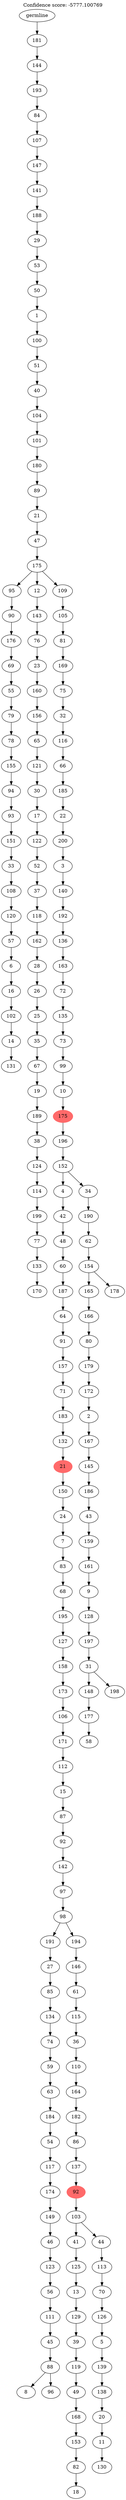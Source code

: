 digraph g {
	"202" -> "203";
	"203" [label="131"];
	"201" -> "202";
	"202" [label="14"];
	"200" -> "201";
	"201" [label="102"];
	"199" -> "200";
	"200" [label="16"];
	"198" -> "199";
	"199" [label="6"];
	"197" -> "198";
	"198" [label="57"];
	"196" -> "197";
	"197" [label="120"];
	"195" -> "196";
	"196" [label="108"];
	"194" -> "195";
	"195" [label="33"];
	"193" -> "194";
	"194" [label="151"];
	"192" -> "193";
	"193" [label="93"];
	"191" -> "192";
	"192" [label="94"];
	"190" -> "191";
	"191" [label="155"];
	"189" -> "190";
	"190" [label="78"];
	"188" -> "189";
	"189" [label="79"];
	"187" -> "188";
	"188" [label="55"];
	"186" -> "187";
	"187" [label="69"];
	"185" -> "186";
	"186" [label="176"];
	"184" -> "185";
	"185" [label="90"];
	"182" -> "183";
	"183" [label="170"];
	"181" -> "182";
	"182" [label="133"];
	"180" -> "181";
	"181" [label="77"];
	"179" -> "180";
	"180" [label="199"];
	"178" -> "179";
	"179" [label="114"];
	"177" -> "178";
	"178" [label="124"];
	"176" -> "177";
	"177" [label="38"];
	"175" -> "176";
	"176" [label="189"];
	"174" -> "175";
	"175" [label="19"];
	"173" -> "174";
	"174" [label="67"];
	"172" -> "173";
	"173" [label="35"];
	"171" -> "172";
	"172" [label="25"];
	"170" -> "171";
	"171" [label="26"];
	"169" -> "170";
	"170" [label="28"];
	"168" -> "169";
	"169" [label="162"];
	"167" -> "168";
	"168" [label="118"];
	"166" -> "167";
	"167" [label="37"];
	"165" -> "166";
	"166" [label="52"];
	"164" -> "165";
	"165" [label="122"];
	"163" -> "164";
	"164" [label="17"];
	"162" -> "163";
	"163" [label="30"];
	"161" -> "162";
	"162" [label="121"];
	"160" -> "161";
	"161" [label="65"];
	"159" -> "160";
	"160" [label="156"];
	"158" -> "159";
	"159" [label="160"];
	"157" -> "158";
	"158" [label="23"];
	"156" -> "157";
	"157" [label="76"];
	"155" -> "156";
	"156" [label="143"];
	"152" -> "153";
	"153" [label="8"];
	"152" -> "154";
	"154" [label="96"];
	"151" -> "152";
	"152" [label="88"];
	"150" -> "151";
	"151" [label="45"];
	"149" -> "150";
	"150" [label="111"];
	"148" -> "149";
	"149" [label="56"];
	"147" -> "148";
	"148" [label="123"];
	"146" -> "147";
	"147" [label="46"];
	"145" -> "146";
	"146" [label="149"];
	"144" -> "145";
	"145" [label="174"];
	"143" -> "144";
	"144" [label="117"];
	"142" -> "143";
	"143" [label="54"];
	"141" -> "142";
	"142" [label="184"];
	"140" -> "141";
	"141" [label="63"];
	"139" -> "140";
	"140" [label="59"];
	"138" -> "139";
	"139" [label="74"];
	"137" -> "138";
	"138" [label="134"];
	"136" -> "137";
	"137" [label="85"];
	"135" -> "136";
	"136" [label="27"];
	"133" -> "134";
	"134" [label="18"];
	"132" -> "133";
	"133" [label="82"];
	"131" -> "132";
	"132" [label="153"];
	"130" -> "131";
	"131" [label="168"];
	"129" -> "130";
	"130" [label="49"];
	"128" -> "129";
	"129" [label="119"];
	"127" -> "128";
	"128" [label="39"];
	"126" -> "127";
	"127" [label="129"];
	"125" -> "126";
	"126" [label="13"];
	"124" -> "125";
	"125" [label="125"];
	"122" -> "123";
	"123" [label="130"];
	"121" -> "122";
	"122" [label="11"];
	"120" -> "121";
	"121" [label="20"];
	"119" -> "120";
	"120" [label="138"];
	"118" -> "119";
	"119" [label="139"];
	"117" -> "118";
	"118" [label="5"];
	"116" -> "117";
	"117" [label="126"];
	"115" -> "116";
	"116" [label="70"];
	"114" -> "115";
	"115" [label="113"];
	"113" -> "114";
	"114" [label="44"];
	"113" -> "124";
	"124" [label="41"];
	"112" -> "113";
	"113" [label="103"];
	"111" -> "112";
	"112" [color=indianred1, style=filled, label="92"];
	"110" -> "111";
	"111" [label="137"];
	"109" -> "110";
	"110" [label="86"];
	"108" -> "109";
	"109" [label="182"];
	"107" -> "108";
	"108" [label="164"];
	"106" -> "107";
	"107" [label="110"];
	"105" -> "106";
	"106" [label="36"];
	"104" -> "105";
	"105" [label="115"];
	"103" -> "104";
	"104" [label="61"];
	"102" -> "103";
	"103" [label="146"];
	"101" -> "102";
	"102" [label="194"];
	"101" -> "135";
	"135" [label="191"];
	"100" -> "101";
	"101" [label="98"];
	"99" -> "100";
	"100" [label="97"];
	"98" -> "99";
	"99" [label="142"];
	"97" -> "98";
	"98" [label="92"];
	"96" -> "97";
	"97" [label="87"];
	"95" -> "96";
	"96" [label="15"];
	"94" -> "95";
	"95" [label="112"];
	"93" -> "94";
	"94" [label="171"];
	"92" -> "93";
	"93" [label="106"];
	"91" -> "92";
	"92" [label="173"];
	"90" -> "91";
	"91" [label="158"];
	"89" -> "90";
	"90" [label="127"];
	"88" -> "89";
	"89" [label="195"];
	"87" -> "88";
	"88" [label="68"];
	"86" -> "87";
	"87" [label="83"];
	"85" -> "86";
	"86" [label="7"];
	"84" -> "85";
	"85" [label="24"];
	"83" -> "84";
	"84" [label="150"];
	"82" -> "83";
	"83" [color=indianred1, style=filled, label="21"];
	"81" -> "82";
	"82" [label="132"];
	"80" -> "81";
	"81" [label="183"];
	"79" -> "80";
	"80" [label="71"];
	"78" -> "79";
	"79" [label="157"];
	"77" -> "78";
	"78" [label="91"];
	"76" -> "77";
	"77" [label="64"];
	"75" -> "76";
	"76" [label="187"];
	"74" -> "75";
	"75" [label="60"];
	"73" -> "74";
	"74" [label="48"];
	"72" -> "73";
	"73" [label="42"];
	"68" -> "69";
	"69" [label="58"];
	"67" -> "68";
	"68" [label="177"];
	"66" -> "67";
	"67" [label="148"];
	"66" -> "70";
	"70" [label="198"];
	"65" -> "66";
	"66" [label="31"];
	"64" -> "65";
	"65" [label="197"];
	"63" -> "64";
	"64" [label="128"];
	"62" -> "63";
	"63" [label="9"];
	"61" -> "62";
	"62" [label="161"];
	"60" -> "61";
	"61" [label="159"];
	"59" -> "60";
	"60" [label="43"];
	"58" -> "59";
	"59" [label="186"];
	"57" -> "58";
	"58" [label="145"];
	"56" -> "57";
	"57" [label="167"];
	"55" -> "56";
	"56" [label="2"];
	"54" -> "55";
	"55" [label="172"];
	"53" -> "54";
	"54" [label="179"];
	"52" -> "53";
	"53" [label="80"];
	"51" -> "52";
	"52" [label="166"];
	"50" -> "51";
	"51" [label="165"];
	"50" -> "71";
	"71" [label="178"];
	"49" -> "50";
	"50" [label="154"];
	"48" -> "49";
	"49" [label="62"];
	"47" -> "48";
	"48" [label="190"];
	"46" -> "47";
	"47" [label="34"];
	"46" -> "72";
	"72" [label="4"];
	"45" -> "46";
	"46" [label="152"];
	"44" -> "45";
	"45" [label="196"];
	"43" -> "44";
	"44" [color=indianred1, style=filled, label="175"];
	"42" -> "43";
	"43" [label="10"];
	"41" -> "42";
	"42" [label="99"];
	"40" -> "41";
	"41" [label="73"];
	"39" -> "40";
	"40" [label="135"];
	"38" -> "39";
	"39" [label="72"];
	"37" -> "38";
	"38" [label="163"];
	"36" -> "37";
	"37" [label="136"];
	"35" -> "36";
	"36" [label="192"];
	"34" -> "35";
	"35" [label="140"];
	"33" -> "34";
	"34" [label="3"];
	"32" -> "33";
	"33" [label="200"];
	"31" -> "32";
	"32" [label="22"];
	"30" -> "31";
	"31" [label="185"];
	"29" -> "30";
	"30" [label="66"];
	"28" -> "29";
	"29" [label="116"];
	"27" -> "28";
	"28" [label="32"];
	"26" -> "27";
	"27" [label="75"];
	"25" -> "26";
	"26" [label="169"];
	"24" -> "25";
	"25" [label="81"];
	"23" -> "24";
	"24" [label="105"];
	"22" -> "23";
	"23" [label="109"];
	"22" -> "155";
	"155" [label="12"];
	"22" -> "184";
	"184" [label="95"];
	"21" -> "22";
	"22" [label="175"];
	"20" -> "21";
	"21" [label="47"];
	"19" -> "20";
	"20" [label="21"];
	"18" -> "19";
	"19" [label="89"];
	"17" -> "18";
	"18" [label="180"];
	"16" -> "17";
	"17" [label="101"];
	"15" -> "16";
	"16" [label="104"];
	"14" -> "15";
	"15" [label="40"];
	"13" -> "14";
	"14" [label="51"];
	"12" -> "13";
	"13" [label="100"];
	"11" -> "12";
	"12" [label="1"];
	"10" -> "11";
	"11" [label="50"];
	"9" -> "10";
	"10" [label="53"];
	"8" -> "9";
	"9" [label="29"];
	"7" -> "8";
	"8" [label="188"];
	"6" -> "7";
	"7" [label="141"];
	"5" -> "6";
	"6" [label="147"];
	"4" -> "5";
	"5" [label="107"];
	"3" -> "4";
	"4" [label="84"];
	"2" -> "3";
	"3" [label="193"];
	"1" -> "2";
	"2" [label="144"];
	"0" -> "1";
	"1" [label="181"];
	"0" [label="germline"];
	labelloc="t";
	label="Confidence score: -5777.100769";
}
